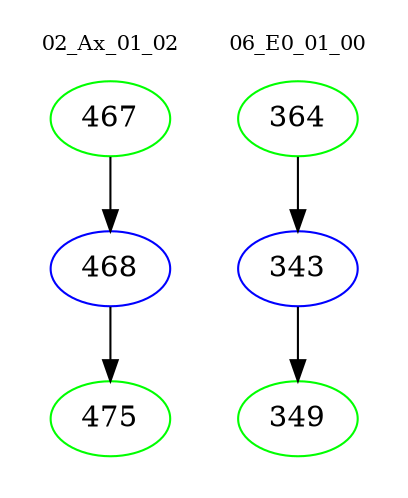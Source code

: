 digraph{
subgraph cluster_0 {
color = white
label = "02_Ax_01_02";
fontsize=10;
T0_467 [label="467", color="green"]
T0_467 -> T0_468 [color="black"]
T0_468 [label="468", color="blue"]
T0_468 -> T0_475 [color="black"]
T0_475 [label="475", color="green"]
}
subgraph cluster_1 {
color = white
label = "06_E0_01_00";
fontsize=10;
T1_364 [label="364", color="green"]
T1_364 -> T1_343 [color="black"]
T1_343 [label="343", color="blue"]
T1_343 -> T1_349 [color="black"]
T1_349 [label="349", color="green"]
}
}
